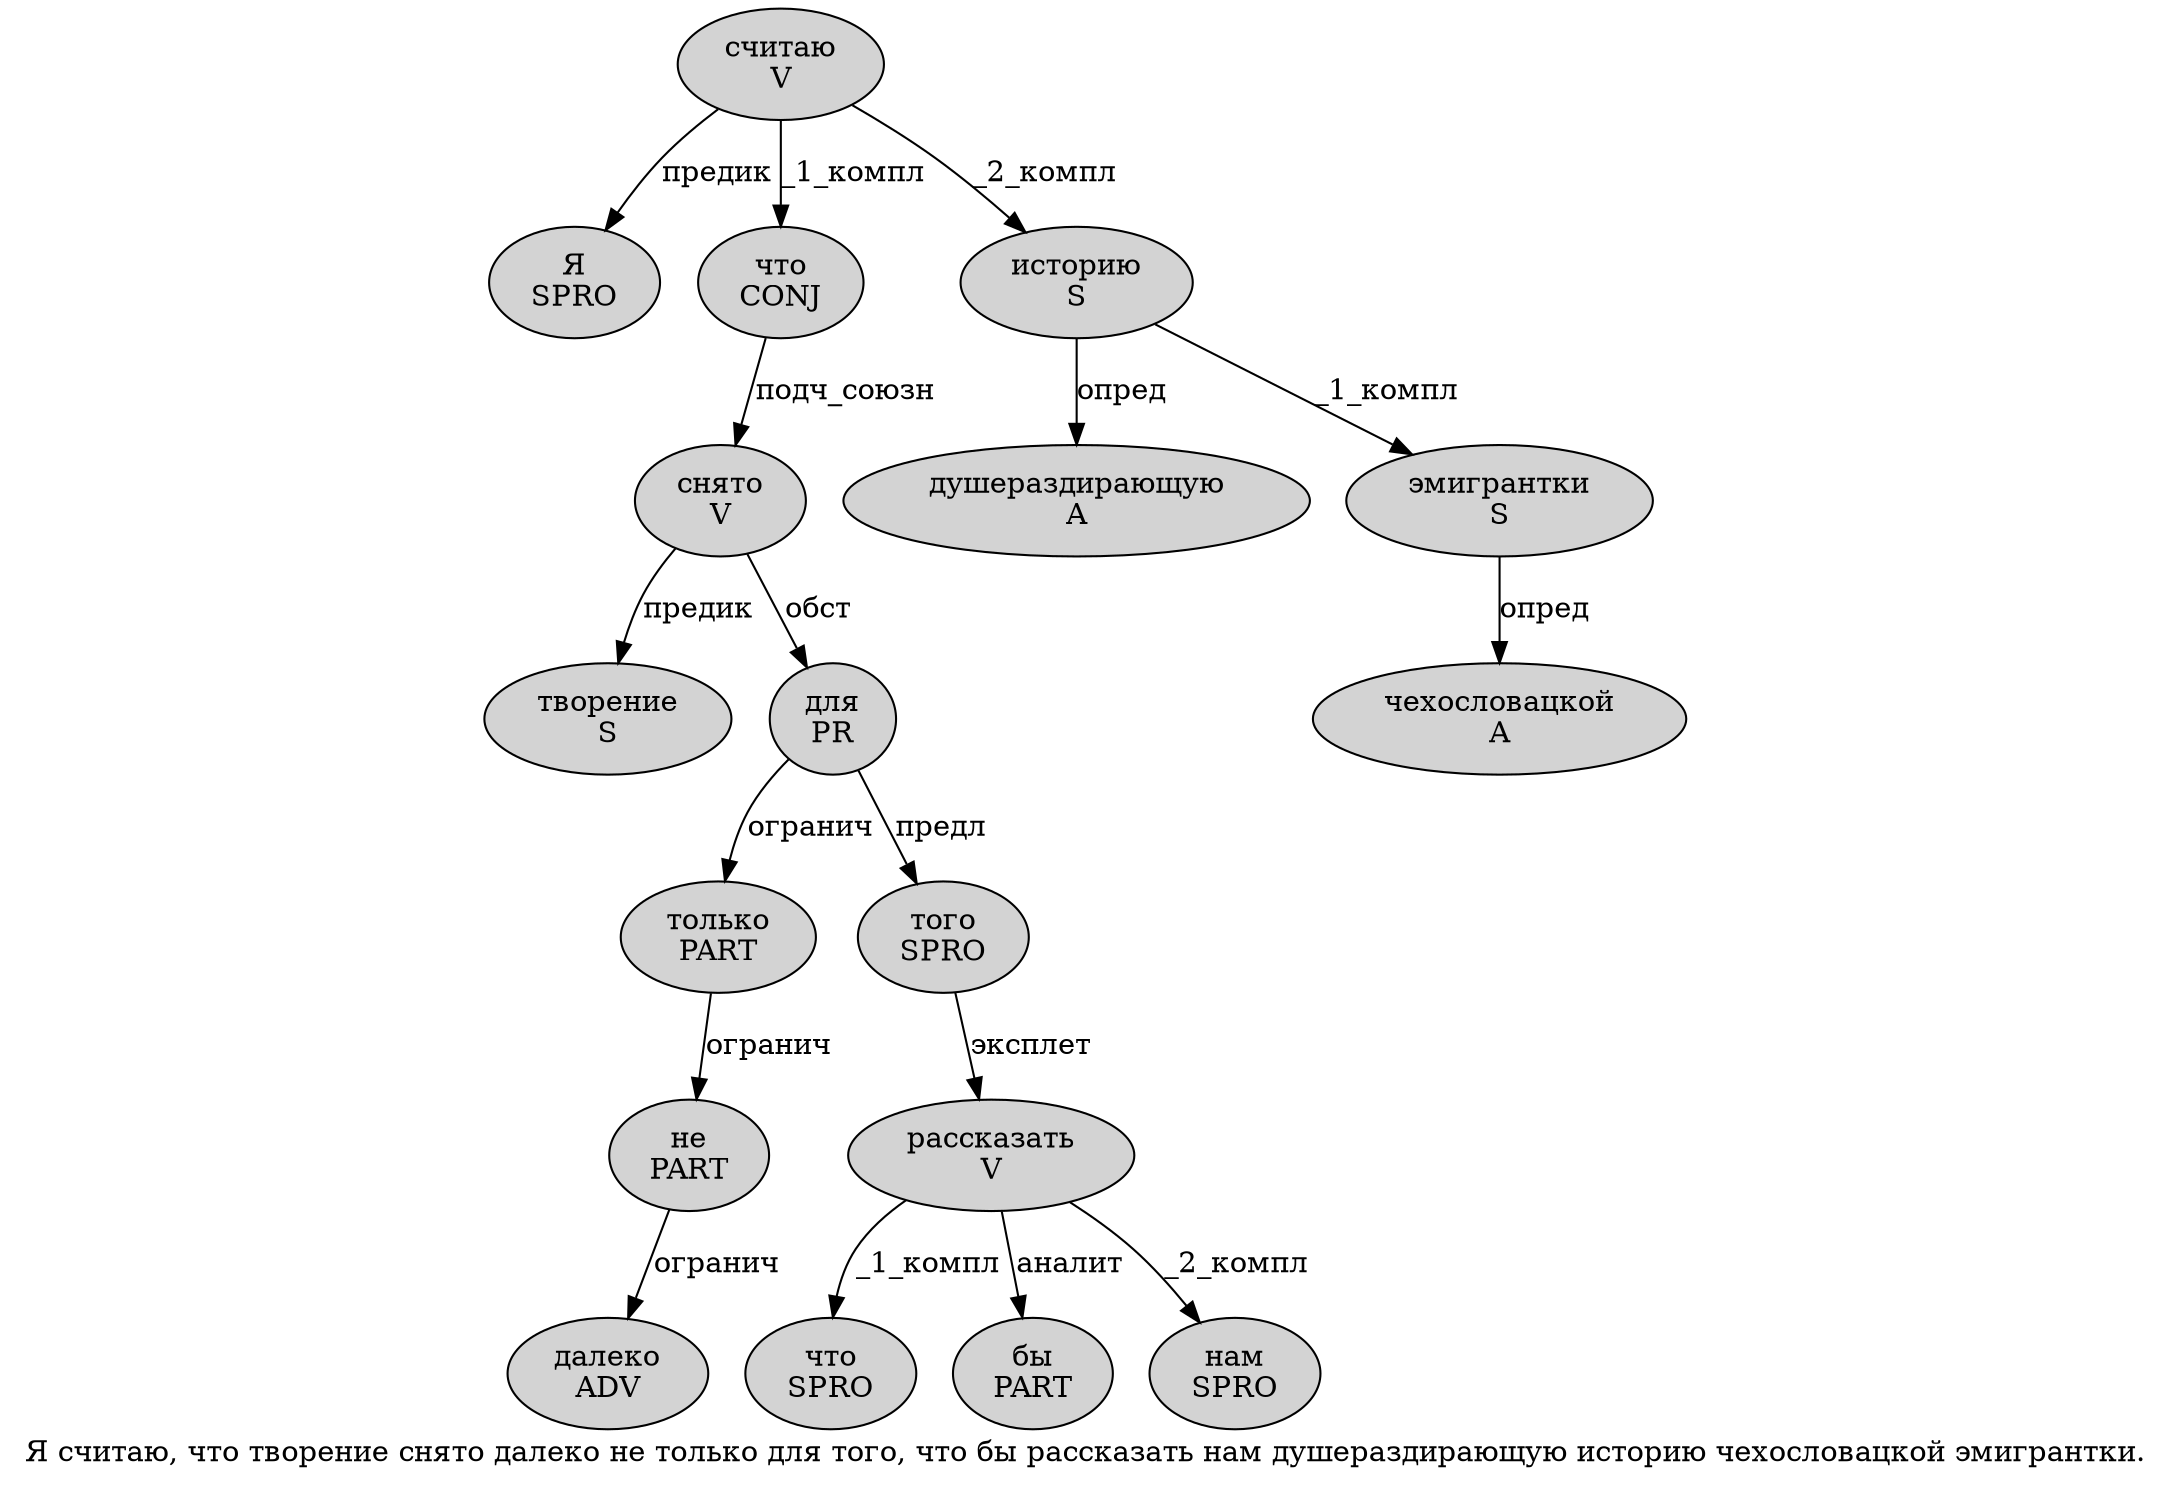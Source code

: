 digraph SENTENCE_194 {
	graph [label="Я считаю, что творение снято далеко не только для того, что бы рассказать нам душераздирающую историю чехословацкой эмигрантки."]
	node [style=filled]
		0 [label="Я
SPRO" color="" fillcolor=lightgray penwidth=1 shape=ellipse]
		1 [label="считаю
V" color="" fillcolor=lightgray penwidth=1 shape=ellipse]
		3 [label="что
CONJ" color="" fillcolor=lightgray penwidth=1 shape=ellipse]
		4 [label="творение
S" color="" fillcolor=lightgray penwidth=1 shape=ellipse]
		5 [label="снято
V" color="" fillcolor=lightgray penwidth=1 shape=ellipse]
		6 [label="далеко
ADV" color="" fillcolor=lightgray penwidth=1 shape=ellipse]
		7 [label="не
PART" color="" fillcolor=lightgray penwidth=1 shape=ellipse]
		8 [label="только
PART" color="" fillcolor=lightgray penwidth=1 shape=ellipse]
		9 [label="для
PR" color="" fillcolor=lightgray penwidth=1 shape=ellipse]
		10 [label="того
SPRO" color="" fillcolor=lightgray penwidth=1 shape=ellipse]
		12 [label="что
SPRO" color="" fillcolor=lightgray penwidth=1 shape=ellipse]
		13 [label="бы
PART" color="" fillcolor=lightgray penwidth=1 shape=ellipse]
		14 [label="рассказать
V" color="" fillcolor=lightgray penwidth=1 shape=ellipse]
		15 [label="нам
SPRO" color="" fillcolor=lightgray penwidth=1 shape=ellipse]
		16 [label="душераздирающую
A" color="" fillcolor=lightgray penwidth=1 shape=ellipse]
		17 [label="историю
S" color="" fillcolor=lightgray penwidth=1 shape=ellipse]
		18 [label="чехословацкой
A" color="" fillcolor=lightgray penwidth=1 shape=ellipse]
		19 [label="эмигрантки
S" color="" fillcolor=lightgray penwidth=1 shape=ellipse]
			9 -> 8 [label="огранич"]
			9 -> 10 [label="предл"]
			3 -> 5 [label="подч_союзн"]
			14 -> 12 [label="_1_компл"]
			14 -> 13 [label="аналит"]
			14 -> 15 [label="_2_компл"]
			10 -> 14 [label="эксплет"]
			19 -> 18 [label="опред"]
			8 -> 7 [label="огранич"]
			1 -> 0 [label="предик"]
			1 -> 3 [label="_1_компл"]
			1 -> 17 [label="_2_компл"]
			5 -> 4 [label="предик"]
			5 -> 9 [label="обст"]
			7 -> 6 [label="огранич"]
			17 -> 16 [label="опред"]
			17 -> 19 [label="_1_компл"]
}